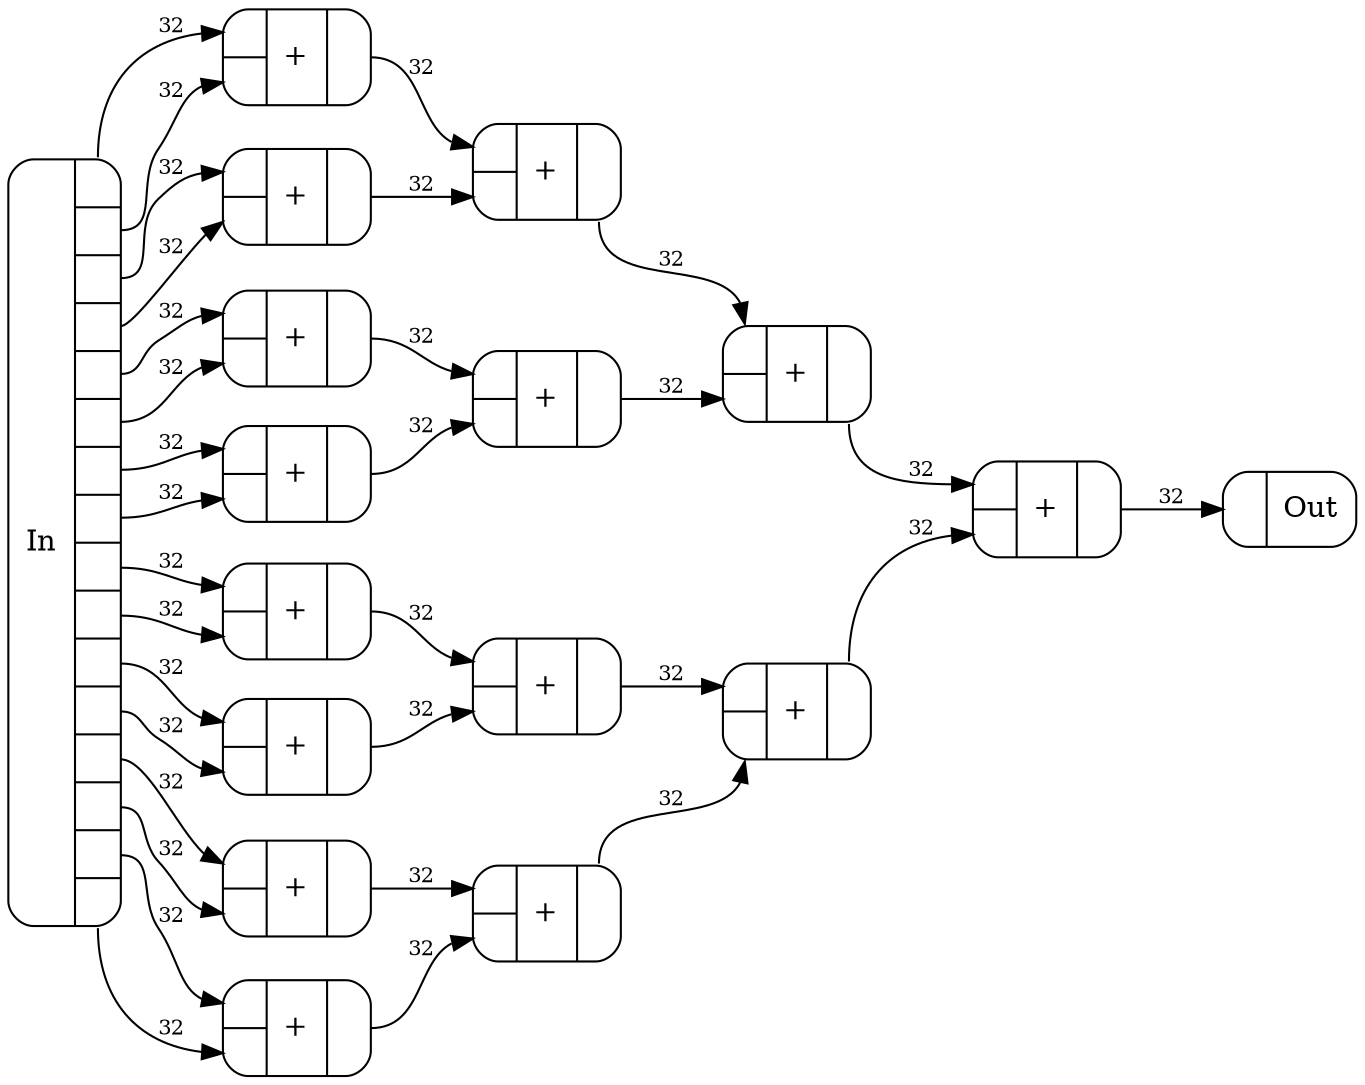 digraph {
  rankdir=LR;
  node [shape=Mrecord];
  // ratio=1;
  c0 [label="{In|{<Out0>|<Out1>|<Out2>|<Out3>|<Out4>|<Out5>|<Out6>|<Out7>|<Out8>|<Out9>|<Out10>|<Out11>|<Out12>|<Out13>|<Out14>|<Out15>}}"];
  c1 [label="{{<In0>|<In1>}|+|{<Out0>}}"];
  c2 [label="{{<In0>|<In1>}|+|{<Out0>}}"];
  c3 [label="{{<In0>|<In1>}|+|{<Out0>}}"];
  c4 [label="{{<In0>|<In1>}|+|{<Out0>}}"];
  c5 [label="{{<In0>|<In1>}|+|{<Out0>}}"];
  c6 [label="{{<In0>|<In1>}|+|{<Out0>}}"];
  c7 [label="{{<In0>|<In1>}|+|{<Out0>}}"];
  c8 [label="{{<In0>|<In1>}|+|{<Out0>}}"];
  c9 [label="{{<In0>|<In1>}|+|{<Out0>}}"];
  c10 [label="{{<In0>|<In1>}|+|{<Out0>}}"];
  c11 [label="{{<In0>|<In1>}|+|{<Out0>}}"];
  c12 [label="{{<In0>|<In1>}|+|{<Out0>}}"];
  c13 [label="{{<In0>|<In1>}|+|{<Out0>}}"];
  c14 [label="{{<In0>|<In1>}|+|{<Out0>}}"];
  c15 [label="{{<In0>|<In1>}|+|{<Out0>}}"];
  c16 [label="{{<In0>}|Out}"];
  c0:Out0 -> c1:In0 [label="32",fontsize=10];
  c0:Out1 -> c1:In1 [label="32",fontsize=10];
  c0:Out2 -> c2:In0 [label="32",fontsize=10];
  c0:Out3 -> c2:In1 [label="32",fontsize=10];
  c1:Out0 -> c3:In0 [label="32",fontsize=10];
  c2:Out0 -> c3:In1 [label="32",fontsize=10];
  c0:Out4 -> c4:In0 [label="32",fontsize=10];
  c0:Out5 -> c4:In1 [label="32",fontsize=10];
  c0:Out6 -> c5:In0 [label="32",fontsize=10];
  c0:Out7 -> c5:In1 [label="32",fontsize=10];
  c4:Out0 -> c6:In0 [label="32",fontsize=10];
  c5:Out0 -> c6:In1 [label="32",fontsize=10];
  c3:Out0 -> c7:In0 [label="32",fontsize=10];
  c6:Out0 -> c7:In1 [label="32",fontsize=10];
  c0:Out8 -> c8:In0 [label="32",fontsize=10];
  c0:Out9 -> c8:In1 [label="32",fontsize=10];
  c0:Out10 -> c9:In0 [label="32",fontsize=10];
  c0:Out11 -> c9:In1 [label="32",fontsize=10];
  c8:Out0 -> c10:In0 [label="32",fontsize=10];
  c9:Out0 -> c10:In1 [label="32",fontsize=10];
  c0:Out12 -> c11:In0 [label="32",fontsize=10];
  c0:Out13 -> c11:In1 [label="32",fontsize=10];
  c0:Out14 -> c12:In0 [label="32",fontsize=10];
  c0:Out15 -> c12:In1 [label="32",fontsize=10];
  c11:Out0 -> c13:In0 [label="32",fontsize=10];
  c12:Out0 -> c13:In1 [label="32",fontsize=10];
  c10:Out0 -> c14:In0 [label="32",fontsize=10];
  c13:Out0 -> c14:In1 [label="32",fontsize=10];
  c7:Out0 -> c15:In0 [label="32",fontsize=10];
  c14:Out0 -> c15:In1 [label="32",fontsize=10];
  c15:Out0 -> c16:In0 [label="32",fontsize=10];
}
